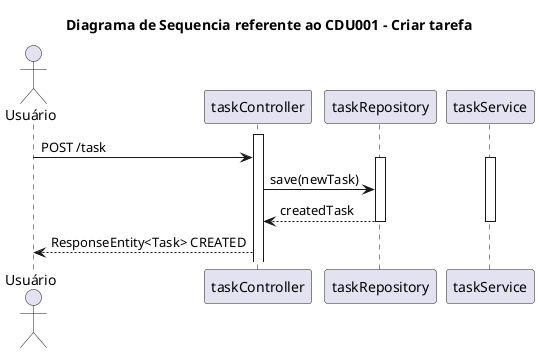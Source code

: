 @startuml
title Diagrama de Sequencia referente ao CDU001 - Criar tarefa
actor Usuário
participant taskController
participant taskRepository
participant taskService

activate taskController

Usuário -> taskController: POST /task
activate taskRepository
activate taskService
taskController -> taskRepository: save(newTask)
taskRepository --> taskController: createdTask
deactivate taskRepository
deactivate taskService
taskController --> Usuário: ResponseEntity<Task> CREATED
@enduml